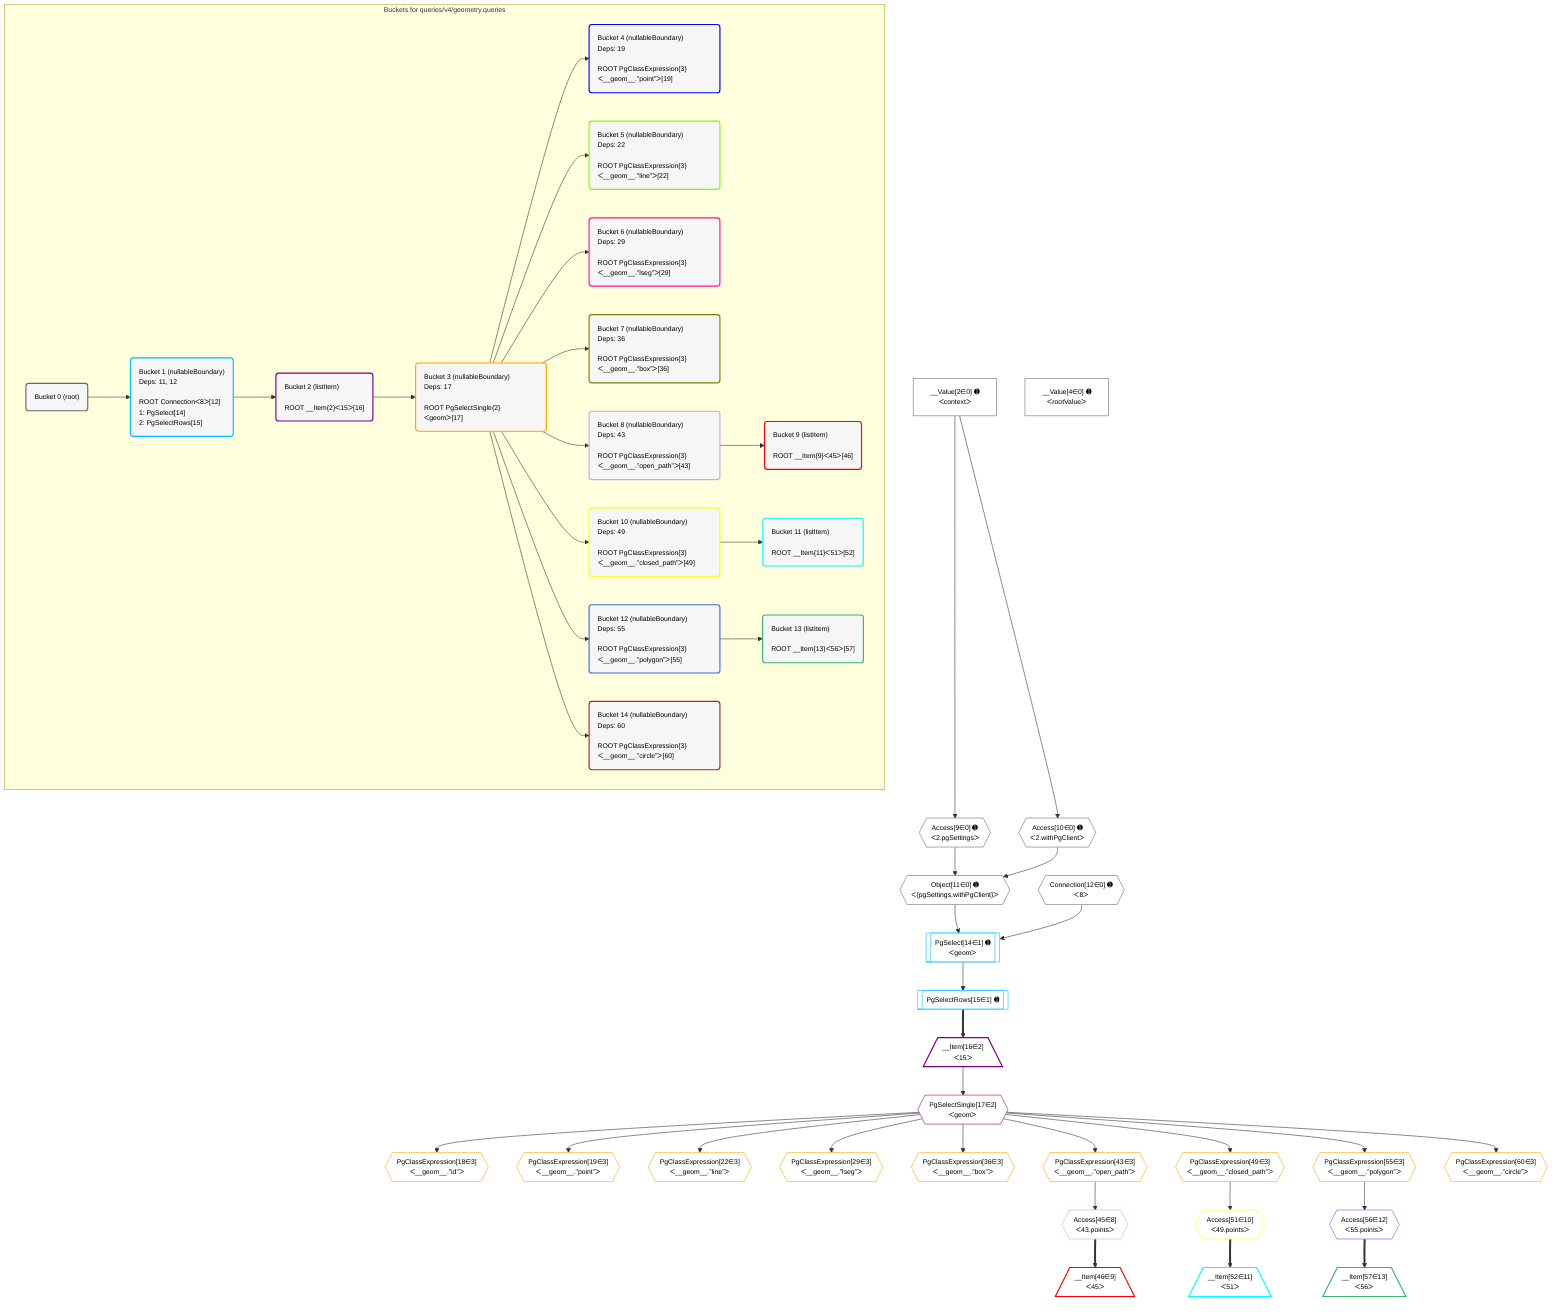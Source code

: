 %%{init: {'themeVariables': { 'fontSize': '12px'}}}%%
graph TD
    classDef path fill:#eee,stroke:#000,color:#000
    classDef plan fill:#fff,stroke-width:1px,color:#000
    classDef itemplan fill:#fff,stroke-width:2px,color:#000
    classDef unbatchedplan fill:#dff,stroke-width:1px,color:#000
    classDef sideeffectplan fill:#fcc,stroke-width:2px,color:#000
    classDef bucket fill:#f6f6f6,color:#000,stroke-width:2px,text-align:left


    %% plan dependencies
    Object11{{"Object[11∈0] ➊<br />ᐸ{pgSettings,withPgClient}ᐳ"}}:::plan
    Access9{{"Access[9∈0] ➊<br />ᐸ2.pgSettingsᐳ"}}:::plan
    Access10{{"Access[10∈0] ➊<br />ᐸ2.withPgClientᐳ"}}:::plan
    Access9 & Access10 --> Object11
    __Value2["__Value[2∈0] ➊<br />ᐸcontextᐳ"]:::plan
    __Value2 --> Access9
    __Value2 --> Access10
    __Value4["__Value[4∈0] ➊<br />ᐸrootValueᐳ"]:::plan
    Connection12{{"Connection[12∈0] ➊<br />ᐸ8ᐳ"}}:::plan
    PgSelect14[["PgSelect[14∈1] ➊<br />ᐸgeomᐳ"]]:::plan
    Object11 & Connection12 --> PgSelect14
    PgSelectRows15[["PgSelectRows[15∈1] ➊"]]:::plan
    PgSelect14 --> PgSelectRows15
    __Item16[/"__Item[16∈2]<br />ᐸ15ᐳ"\]:::itemplan
    PgSelectRows15 ==> __Item16
    PgSelectSingle17{{"PgSelectSingle[17∈2]<br />ᐸgeomᐳ"}}:::plan
    __Item16 --> PgSelectSingle17
    PgClassExpression18{{"PgClassExpression[18∈3]<br />ᐸ__geom__.”id”ᐳ"}}:::plan
    PgSelectSingle17 --> PgClassExpression18
    PgClassExpression19{{"PgClassExpression[19∈3]<br />ᐸ__geom__.”point”ᐳ"}}:::plan
    PgSelectSingle17 --> PgClassExpression19
    PgClassExpression22{{"PgClassExpression[22∈3]<br />ᐸ__geom__.”line”ᐳ"}}:::plan
    PgSelectSingle17 --> PgClassExpression22
    PgClassExpression29{{"PgClassExpression[29∈3]<br />ᐸ__geom__.”lseg”ᐳ"}}:::plan
    PgSelectSingle17 --> PgClassExpression29
    PgClassExpression36{{"PgClassExpression[36∈3]<br />ᐸ__geom__.”box”ᐳ"}}:::plan
    PgSelectSingle17 --> PgClassExpression36
    PgClassExpression43{{"PgClassExpression[43∈3]<br />ᐸ__geom__.”open_path”ᐳ"}}:::plan
    PgSelectSingle17 --> PgClassExpression43
    PgClassExpression49{{"PgClassExpression[49∈3]<br />ᐸ__geom__.”closed_path”ᐳ"}}:::plan
    PgSelectSingle17 --> PgClassExpression49
    PgClassExpression55{{"PgClassExpression[55∈3]<br />ᐸ__geom__.”polygon”ᐳ"}}:::plan
    PgSelectSingle17 --> PgClassExpression55
    PgClassExpression60{{"PgClassExpression[60∈3]<br />ᐸ__geom__.”circle”ᐳ"}}:::plan
    PgSelectSingle17 --> PgClassExpression60
    Access45{{"Access[45∈8]<br />ᐸ43.pointsᐳ"}}:::plan
    PgClassExpression43 --> Access45
    __Item46[/"__Item[46∈9]<br />ᐸ45ᐳ"\]:::itemplan
    Access45 ==> __Item46
    Access51{{"Access[51∈10]<br />ᐸ49.pointsᐳ"}}:::plan
    PgClassExpression49 --> Access51
    __Item52[/"__Item[52∈11]<br />ᐸ51ᐳ"\]:::itemplan
    Access51 ==> __Item52
    Access56{{"Access[56∈12]<br />ᐸ55.pointsᐳ"}}:::plan
    PgClassExpression55 --> Access56
    __Item57[/"__Item[57∈13]<br />ᐸ56ᐳ"\]:::itemplan
    Access56 ==> __Item57

    %% define steps

    subgraph "Buckets for queries/v4/geometry.queries"
    Bucket0("Bucket 0 (root)"):::bucket
    classDef bucket0 stroke:#696969
    class Bucket0,__Value2,__Value4,Access9,Access10,Object11,Connection12 bucket0
    Bucket1("Bucket 1 (nullableBoundary)<br />Deps: 11, 12<br /><br />ROOT Connectionᐸ8ᐳ[12]<br />1: PgSelect[14]<br />2: PgSelectRows[15]"):::bucket
    classDef bucket1 stroke:#00bfff
    class Bucket1,PgSelect14,PgSelectRows15 bucket1
    Bucket2("Bucket 2 (listItem)<br /><br />ROOT __Item{2}ᐸ15ᐳ[16]"):::bucket
    classDef bucket2 stroke:#7f007f
    class Bucket2,__Item16,PgSelectSingle17 bucket2
    Bucket3("Bucket 3 (nullableBoundary)<br />Deps: 17<br /><br />ROOT PgSelectSingle{2}ᐸgeomᐳ[17]"):::bucket
    classDef bucket3 stroke:#ffa500
    class Bucket3,PgClassExpression18,PgClassExpression19,PgClassExpression22,PgClassExpression29,PgClassExpression36,PgClassExpression43,PgClassExpression49,PgClassExpression55,PgClassExpression60 bucket3
    Bucket4("Bucket 4 (nullableBoundary)<br />Deps: 19<br /><br />ROOT PgClassExpression{3}ᐸ__geom__.”point”ᐳ[19]"):::bucket
    classDef bucket4 stroke:#0000ff
    class Bucket4 bucket4
    Bucket5("Bucket 5 (nullableBoundary)<br />Deps: 22<br /><br />ROOT PgClassExpression{3}ᐸ__geom__.”line”ᐳ[22]"):::bucket
    classDef bucket5 stroke:#7fff00
    class Bucket5 bucket5
    Bucket6("Bucket 6 (nullableBoundary)<br />Deps: 29<br /><br />ROOT PgClassExpression{3}ᐸ__geom__.”lseg”ᐳ[29]"):::bucket
    classDef bucket6 stroke:#ff1493
    class Bucket6 bucket6
    Bucket7("Bucket 7 (nullableBoundary)<br />Deps: 36<br /><br />ROOT PgClassExpression{3}ᐸ__geom__.”box”ᐳ[36]"):::bucket
    classDef bucket7 stroke:#808000
    class Bucket7 bucket7
    Bucket8("Bucket 8 (nullableBoundary)<br />Deps: 43<br /><br />ROOT PgClassExpression{3}ᐸ__geom__.”open_path”ᐳ[43]"):::bucket
    classDef bucket8 stroke:#dda0dd
    class Bucket8,Access45 bucket8
    Bucket9("Bucket 9 (listItem)<br /><br />ROOT __Item{9}ᐸ45ᐳ[46]"):::bucket
    classDef bucket9 stroke:#ff0000
    class Bucket9,__Item46 bucket9
    Bucket10("Bucket 10 (nullableBoundary)<br />Deps: 49<br /><br />ROOT PgClassExpression{3}ᐸ__geom__.”closed_path”ᐳ[49]"):::bucket
    classDef bucket10 stroke:#ffff00
    class Bucket10,Access51 bucket10
    Bucket11("Bucket 11 (listItem)<br /><br />ROOT __Item{11}ᐸ51ᐳ[52]"):::bucket
    classDef bucket11 stroke:#00ffff
    class Bucket11,__Item52 bucket11
    Bucket12("Bucket 12 (nullableBoundary)<br />Deps: 55<br /><br />ROOT PgClassExpression{3}ᐸ__geom__.”polygon”ᐳ[55]"):::bucket
    classDef bucket12 stroke:#4169e1
    class Bucket12,Access56 bucket12
    Bucket13("Bucket 13 (listItem)<br /><br />ROOT __Item{13}ᐸ56ᐳ[57]"):::bucket
    classDef bucket13 stroke:#3cb371
    class Bucket13,__Item57 bucket13
    Bucket14("Bucket 14 (nullableBoundary)<br />Deps: 60<br /><br />ROOT PgClassExpression{3}ᐸ__geom__.”circle”ᐳ[60]"):::bucket
    classDef bucket14 stroke:#a52a2a
    class Bucket14 bucket14
    Bucket0 --> Bucket1
    Bucket1 --> Bucket2
    Bucket2 --> Bucket3
    Bucket3 --> Bucket4 & Bucket5 & Bucket6 & Bucket7 & Bucket8 & Bucket10 & Bucket12 & Bucket14
    Bucket8 --> Bucket9
    Bucket10 --> Bucket11
    Bucket12 --> Bucket13
    end